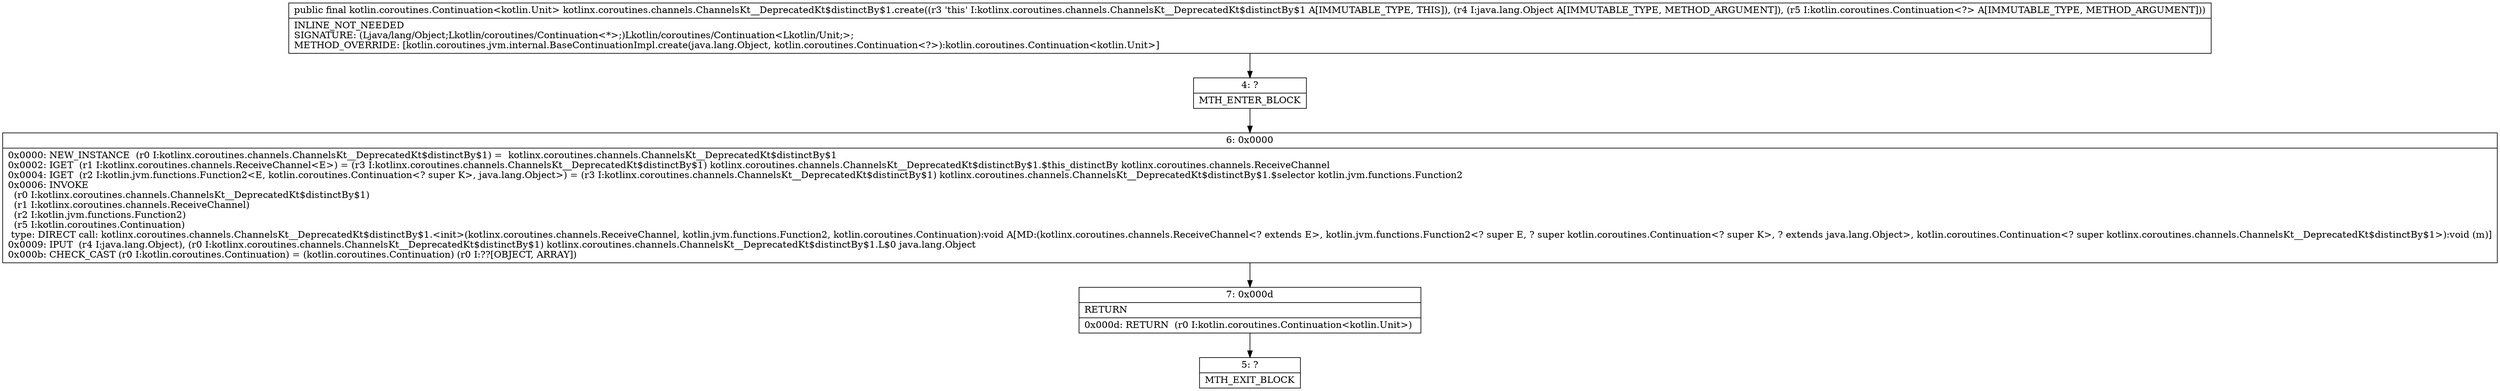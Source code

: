 digraph "CFG forkotlinx.coroutines.channels.ChannelsKt__DeprecatedKt$distinctBy$1.create(Ljava\/lang\/Object;Lkotlin\/coroutines\/Continuation;)Lkotlin\/coroutines\/Continuation;" {
Node_4 [shape=record,label="{4\:\ ?|MTH_ENTER_BLOCK\l}"];
Node_6 [shape=record,label="{6\:\ 0x0000|0x0000: NEW_INSTANCE  (r0 I:kotlinx.coroutines.channels.ChannelsKt__DeprecatedKt$distinctBy$1) =  kotlinx.coroutines.channels.ChannelsKt__DeprecatedKt$distinctBy$1 \l0x0002: IGET  (r1 I:kotlinx.coroutines.channels.ReceiveChannel\<E\>) = (r3 I:kotlinx.coroutines.channels.ChannelsKt__DeprecatedKt$distinctBy$1) kotlinx.coroutines.channels.ChannelsKt__DeprecatedKt$distinctBy$1.$this_distinctBy kotlinx.coroutines.channels.ReceiveChannel \l0x0004: IGET  (r2 I:kotlin.jvm.functions.Function2\<E, kotlin.coroutines.Continuation\<? super K\>, java.lang.Object\>) = (r3 I:kotlinx.coroutines.channels.ChannelsKt__DeprecatedKt$distinctBy$1) kotlinx.coroutines.channels.ChannelsKt__DeprecatedKt$distinctBy$1.$selector kotlin.jvm.functions.Function2 \l0x0006: INVOKE  \l  (r0 I:kotlinx.coroutines.channels.ChannelsKt__DeprecatedKt$distinctBy$1)\l  (r1 I:kotlinx.coroutines.channels.ReceiveChannel)\l  (r2 I:kotlin.jvm.functions.Function2)\l  (r5 I:kotlin.coroutines.Continuation)\l type: DIRECT call: kotlinx.coroutines.channels.ChannelsKt__DeprecatedKt$distinctBy$1.\<init\>(kotlinx.coroutines.channels.ReceiveChannel, kotlin.jvm.functions.Function2, kotlin.coroutines.Continuation):void A[MD:(kotlinx.coroutines.channels.ReceiveChannel\<? extends E\>, kotlin.jvm.functions.Function2\<? super E, ? super kotlin.coroutines.Continuation\<? super K\>, ? extends java.lang.Object\>, kotlin.coroutines.Continuation\<? super kotlinx.coroutines.channels.ChannelsKt__DeprecatedKt$distinctBy$1\>):void (m)]\l0x0009: IPUT  (r4 I:java.lang.Object), (r0 I:kotlinx.coroutines.channels.ChannelsKt__DeprecatedKt$distinctBy$1) kotlinx.coroutines.channels.ChannelsKt__DeprecatedKt$distinctBy$1.L$0 java.lang.Object \l0x000b: CHECK_CAST (r0 I:kotlin.coroutines.Continuation) = (kotlin.coroutines.Continuation) (r0 I:??[OBJECT, ARRAY]) \l}"];
Node_7 [shape=record,label="{7\:\ 0x000d|RETURN\l|0x000d: RETURN  (r0 I:kotlin.coroutines.Continuation\<kotlin.Unit\>) \l}"];
Node_5 [shape=record,label="{5\:\ ?|MTH_EXIT_BLOCK\l}"];
MethodNode[shape=record,label="{public final kotlin.coroutines.Continuation\<kotlin.Unit\> kotlinx.coroutines.channels.ChannelsKt__DeprecatedKt$distinctBy$1.create((r3 'this' I:kotlinx.coroutines.channels.ChannelsKt__DeprecatedKt$distinctBy$1 A[IMMUTABLE_TYPE, THIS]), (r4 I:java.lang.Object A[IMMUTABLE_TYPE, METHOD_ARGUMENT]), (r5 I:kotlin.coroutines.Continuation\<?\> A[IMMUTABLE_TYPE, METHOD_ARGUMENT]))  | INLINE_NOT_NEEDED\lSIGNATURE: (Ljava\/lang\/Object;Lkotlin\/coroutines\/Continuation\<*\>;)Lkotlin\/coroutines\/Continuation\<Lkotlin\/Unit;\>;\lMETHOD_OVERRIDE: [kotlin.coroutines.jvm.internal.BaseContinuationImpl.create(java.lang.Object, kotlin.coroutines.Continuation\<?\>):kotlin.coroutines.Continuation\<kotlin.Unit\>]\l}"];
MethodNode -> Node_4;Node_4 -> Node_6;
Node_6 -> Node_7;
Node_7 -> Node_5;
}

